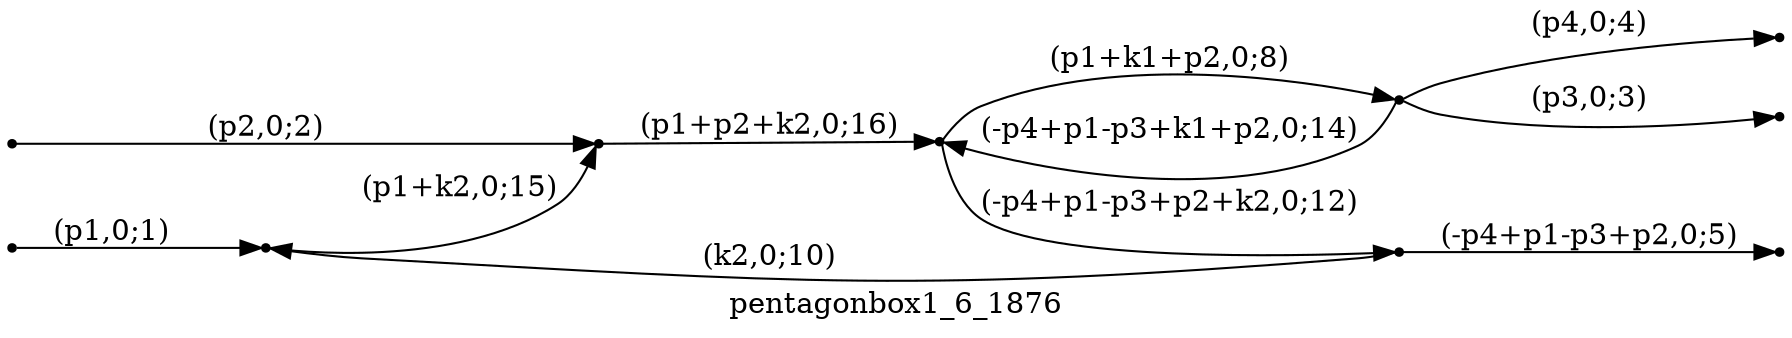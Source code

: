 digraph pentagonbox1_6_1876 {
  label="pentagonbox1_6_1876";
  rankdir="LR";
  subgraph edges {
    -1 -> 4 [label="(p1,0;1)"];
    -2 -> 5 [label="(p2,0;2)"];
    2 -> -3 [label="(p3,0;3)"];
    2 -> -4 [label="(p4,0;4)"];
    1 -> -5 [label="(-p4+p1-p3+p2,0;5)"];
    3 -> 2 [label="(p1+k1+p2,0;8)"];
    1 -> 4 [label="(k2,0;10)"];
    3 -> 1 [label="(-p4+p1-p3+p2+k2,0;12)"];
    2 -> 3 [label="(-p4+p1-p3+k1+p2,0;14)"];
    4 -> 5 [label="(p1+k2,0;15)"];
    5 -> 3 [label="(p1+p2+k2,0;16)"];
  }
  subgraph incoming { rank="source"; -1; -2; }
  subgraph outgoing { rank="sink"; -3; -4; -5; }
-5 [shape=point];
-4 [shape=point];
-3 [shape=point];
-2 [shape=point];
-1 [shape=point];
1 [shape=point];
2 [shape=point];
3 [shape=point];
4 [shape=point];
5 [shape=point];
}

